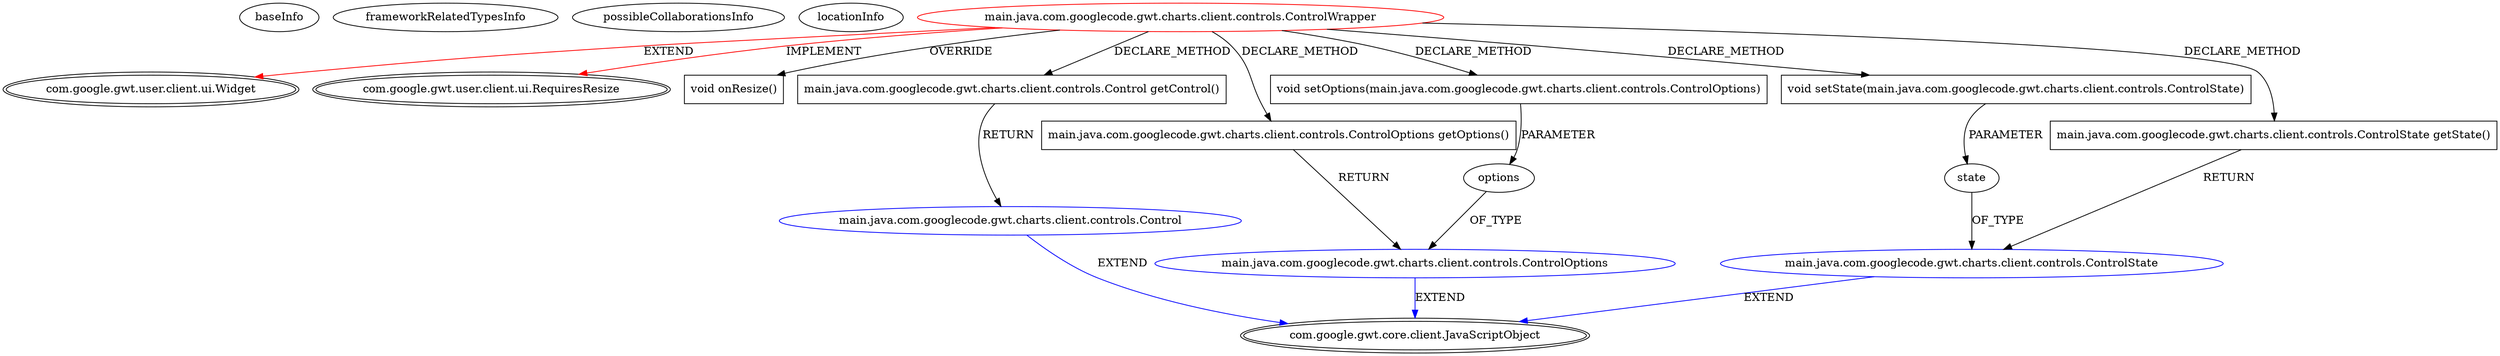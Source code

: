 digraph {
baseInfo[graphId=3238,category="extension_graph",isAnonymous=false,possibleRelation=true]
frameworkRelatedTypesInfo[0="com.google.gwt.user.client.ui.Widget",1="com.google.gwt.user.client.ui.RequiresResize"]
possibleCollaborationsInfo[0="3238~CLIENT_METHOD_DECLARATION-RETURN_TYPE-~com.google.gwt.user.client.ui.Widget com.google.gwt.user.client.ui.RequiresResize ~com.google.gwt.core.client.JavaScriptObject ~false~false",1="3238~CLIENT_METHOD_DECLARATION-PARAMETER_DECLARATION-CLIENT_METHOD_DECLARATION-RETURN_TYPE-~com.google.gwt.user.client.ui.Widget com.google.gwt.user.client.ui.RequiresResize ~com.google.gwt.core.client.JavaScriptObject ~false~false"]
locationInfo[projectName="jnorthrup-gwt-charts",filePath="/jnorthrup-gwt-charts/gwt-charts-master/gwt-charts/src/main/java/com/googlecode/gwt/charts/client/controls/ControlWrapper.java",contextSignature="ControlWrapper",graphId="3238"]
0[label="main.java.com.googlecode.gwt.charts.client.controls.ControlWrapper",vertexType="ROOT_CLIENT_CLASS_DECLARATION",isFrameworkType=false,color=red]
1[label="com.google.gwt.user.client.ui.Widget",vertexType="FRAMEWORK_CLASS_TYPE",isFrameworkType=true,peripheries=2]
2[label="com.google.gwt.user.client.ui.RequiresResize",vertexType="FRAMEWORK_INTERFACE_TYPE",isFrameworkType=true,peripheries=2]
3[label="void onResize()",vertexType="OVERRIDING_METHOD_DECLARATION",isFrameworkType=false,shape=box]
10[label="main.java.com.googlecode.gwt.charts.client.controls.Control getControl()",vertexType="CLIENT_METHOD_DECLARATION",isFrameworkType=false,shape=box]
11[label="main.java.com.googlecode.gwt.charts.client.controls.Control",vertexType="REFERENCE_CLIENT_CLASS_DECLARATION",isFrameworkType=false,color=blue]
12[label="com.google.gwt.core.client.JavaScriptObject",vertexType="FRAMEWORK_CLASS_TYPE",isFrameworkType=true,peripheries=2]
17[label="main.java.com.googlecode.gwt.charts.client.controls.ControlOptions getOptions()",vertexType="CLIENT_METHOD_DECLARATION",isFrameworkType=false,shape=box]
18[label="main.java.com.googlecode.gwt.charts.client.controls.ControlOptions",vertexType="REFERENCE_CLIENT_CLASS_DECLARATION",isFrameworkType=false,color=blue]
20[label="main.java.com.googlecode.gwt.charts.client.controls.ControlState getState()",vertexType="CLIENT_METHOD_DECLARATION",isFrameworkType=false,shape=box]
21[label="main.java.com.googlecode.gwt.charts.client.controls.ControlState",vertexType="REFERENCE_CLIENT_CLASS_DECLARATION",isFrameworkType=false,color=blue]
35[label="void setOptions(main.java.com.googlecode.gwt.charts.client.controls.ControlOptions)",vertexType="CLIENT_METHOD_DECLARATION",isFrameworkType=false,shape=box]
36[label="options",vertexType="PARAMETER_DECLARATION",isFrameworkType=false]
38[label="void setState(main.java.com.googlecode.gwt.charts.client.controls.ControlState)",vertexType="CLIENT_METHOD_DECLARATION",isFrameworkType=false,shape=box]
39[label="state",vertexType="PARAMETER_DECLARATION",isFrameworkType=false]
0->1[label="EXTEND",color=red]
0->2[label="IMPLEMENT",color=red]
0->3[label="OVERRIDE"]
0->10[label="DECLARE_METHOD"]
11->12[label="EXTEND",color=blue]
10->11[label="RETURN"]
0->17[label="DECLARE_METHOD"]
18->12[label="EXTEND",color=blue]
17->18[label="RETURN"]
0->20[label="DECLARE_METHOD"]
21->12[label="EXTEND",color=blue]
20->21[label="RETURN"]
0->35[label="DECLARE_METHOD"]
36->18[label="OF_TYPE"]
35->36[label="PARAMETER"]
0->38[label="DECLARE_METHOD"]
39->21[label="OF_TYPE"]
38->39[label="PARAMETER"]
}
